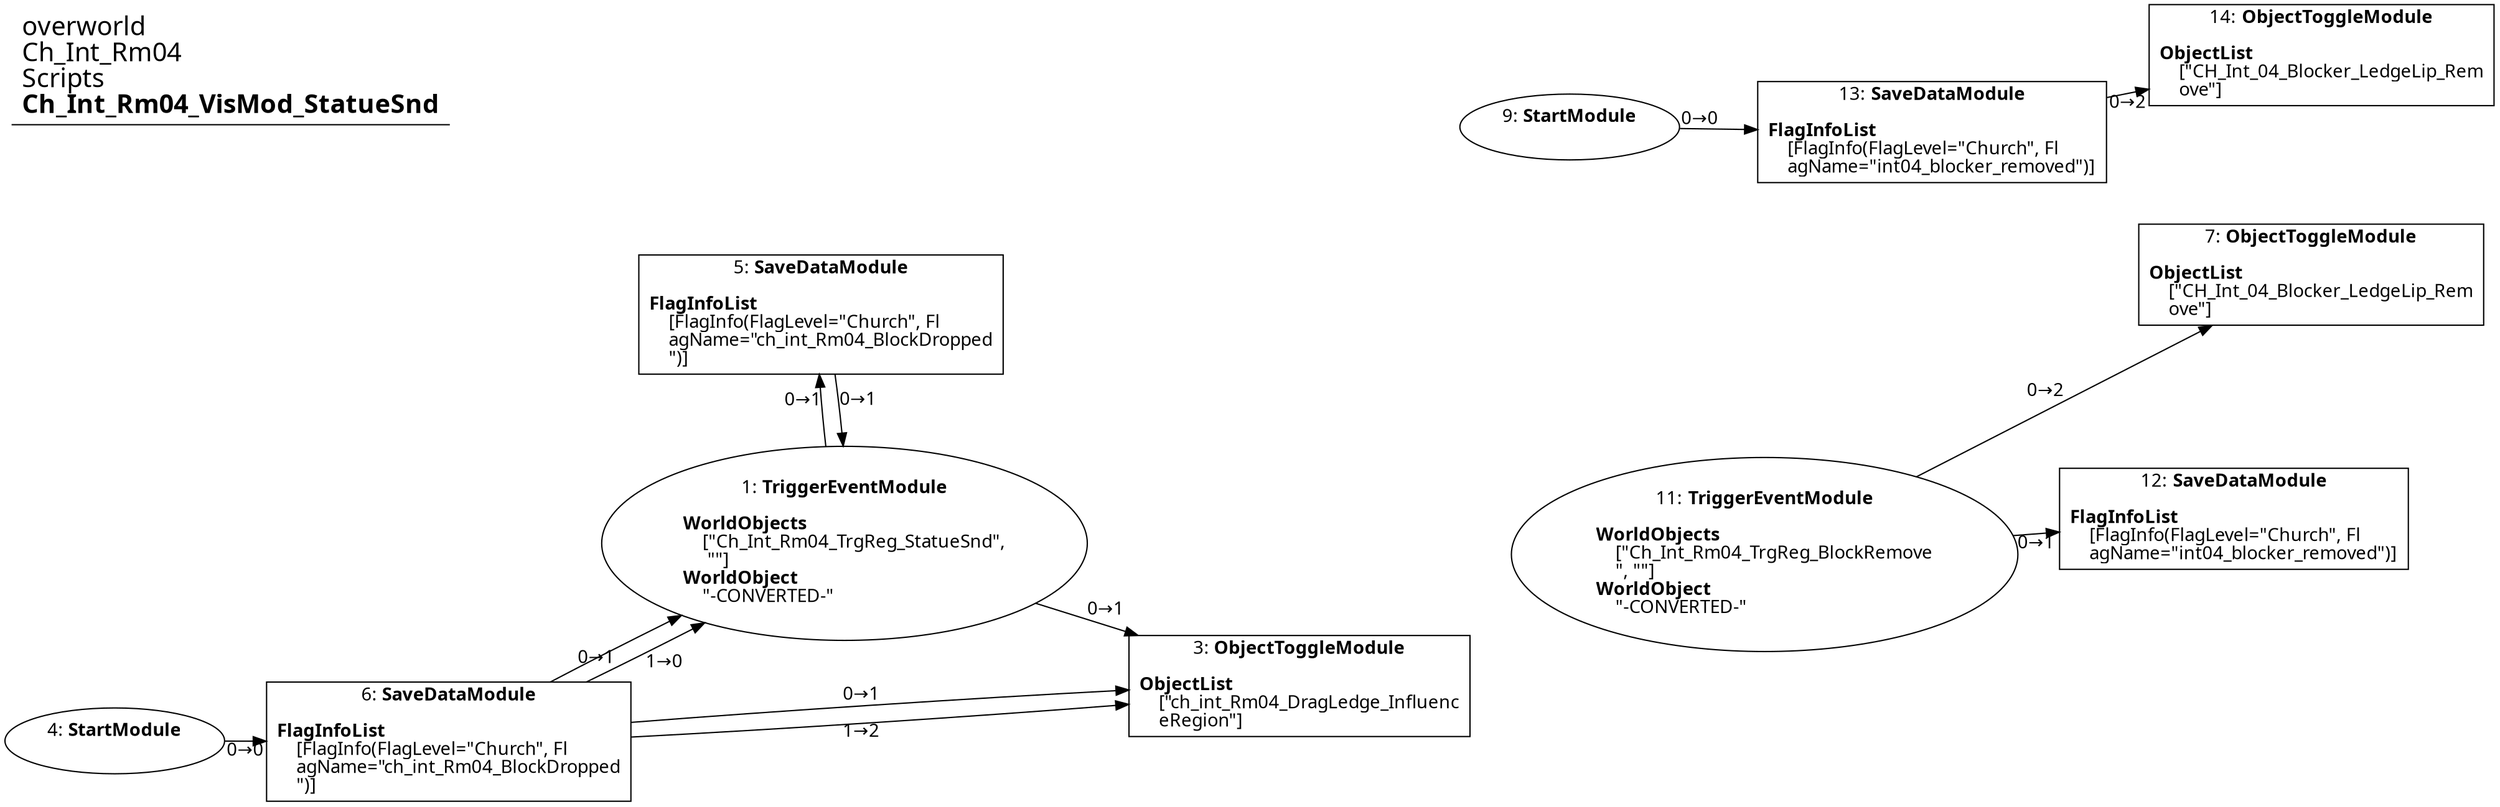 digraph {
    layout = fdp;
    overlap = prism;
    sep = "+16";
    splines = spline;

    node [ shape = box ];

    graph [ fontname = "Segoe UI" ];
    node [ fontname = "Segoe UI" ];
    edge [ fontname = "Segoe UI" ];

    1 [ label = <1: <b>TriggerEventModule</b><br/><br/><b>WorldObjects</b><br align="left"/>    [&quot;Ch_Int_Rm04_TrgReg_StatueSnd&quot;,<br align="left"/>     &quot;&quot;]<br align="left"/><b>WorldObject</b><br align="left"/>    &quot;-CONVERTED-&quot;<br align="left"/>> ];
    1 [ shape = oval ]
    1 [ pos = "0.18400002,-0.33100003!" ];
    1 -> 5 [ label = "0→1" ];
    1 -> 3 [ label = "0→1" ];

    3 [ label = <3: <b>ObjectToggleModule</b><br/><br/><b>ObjectList</b><br align="left"/>    [&quot;ch_int_Rm04_DragLedge_Influenc<br align="left"/>    eRegion&quot;]<br align="left"/>> ];
    3 [ pos = "0.485,-0.42400002!" ];

    4 [ label = <4: <b>StartModule</b><br/><br/>> ];
    4 [ shape = oval ]
    4 [ pos = "-0.215,-0.44700003!" ];
    4 -> 6 [ label = "0→0" ];

    5 [ label = <5: <b>SaveDataModule</b><br/><br/><b>FlagInfoList</b><br align="left"/>    [FlagInfo(FlagLevel=&quot;Church&quot;, Fl<br align="left"/>    agName=&quot;ch_int_Rm04_BlockDropped<br align="left"/>    &quot;)]<br align="left"/>> ];
    5 [ pos = "0.185,-0.13000001!" ];
    5 -> 1 [ label = "0→1" ];

    6 [ label = <6: <b>SaveDataModule</b><br/><br/><b>FlagInfoList</b><br align="left"/>    [FlagInfo(FlagLevel=&quot;Church&quot;, Fl<br align="left"/>    agName=&quot;ch_int_Rm04_BlockDropped<br align="left"/>    &quot;)]<br align="left"/>> ];
    6 [ pos = "-0.049000002,-0.44700003!" ];
    6 -> 1 [ label = "0→1" ];
    6 -> 1 [ label = "1→0" ];
    6 -> 3 [ label = "0→1" ];
    6 -> 3 [ label = "1→2" ];

    7 [ label = <7: <b>ObjectToggleModule</b><br/><br/><b>ObjectList</b><br align="left"/>    [&quot;CH_Int_04_Blocker_LedgeLip_Rem<br align="left"/>    ove&quot;]<br align="left"/>> ];
    7 [ pos = "1.4150001,-0.085!" ];

    9 [ label = <9: <b>StartModule</b><br/><br/>> ];
    9 [ shape = oval ]
    9 [ pos = "0.86100006,0.044000003!" ];
    9 -> 13 [ label = "0→0" ];

    11 [ label = <11: <b>TriggerEventModule</b><br/><br/><b>WorldObjects</b><br align="left"/>    [&quot;Ch_Int_Rm04_TrgReg_BlockRemove<br align="left"/>    &quot;, &quot;&quot;]<br align="left"/><b>WorldObject</b><br align="left"/>    &quot;-CONVERTED-&quot;<br align="left"/>> ];
    11 [ shape = oval ]
    11 [ pos = "1.034,-0.30800003!" ];
    11 -> 7 [ label = "0→2" ];
    11 -> 12 [ label = "0→1" ];

    12 [ label = <12: <b>SaveDataModule</b><br/><br/><b>FlagInfoList</b><br align="left"/>    [FlagInfo(FlagLevel=&quot;Church&quot;, Fl<br align="left"/>    agName=&quot;int04_blocker_removed&quot;)]<br align="left"/>> ];
    12 [ pos = "1.33,-0.28500003!" ];

    13 [ label = <13: <b>SaveDataModule</b><br/><br/><b>FlagInfoList</b><br align="left"/>    [FlagInfo(FlagLevel=&quot;Church&quot;, Fl<br align="left"/>    agName=&quot;int04_blocker_removed&quot;)]<br align="left"/>> ];
    13 [ pos = "1.1830001,0.044000003!" ];
    13 -> 14 [ label = "0→2" ];

    14 [ label = <14: <b>ObjectToggleModule</b><br/><br/><b>ObjectList</b><br align="left"/>    [&quot;CH_Int_04_Blocker_LedgeLip_Rem<br align="left"/>    ove&quot;]<br align="left"/>> ];
    14 [ pos = "1.414,0.09!" ];

    title [ pos = "-0.216,0.091000006!" ];
    title [ shape = underline ];
    title [ label = <<font point-size="20">overworld<br align="left"/>Ch_Int_Rm04<br align="left"/>Scripts<br align="left"/><b>Ch_Int_Rm04_VisMod_StatueSnd</b><br align="left"/></font>> ];
}
